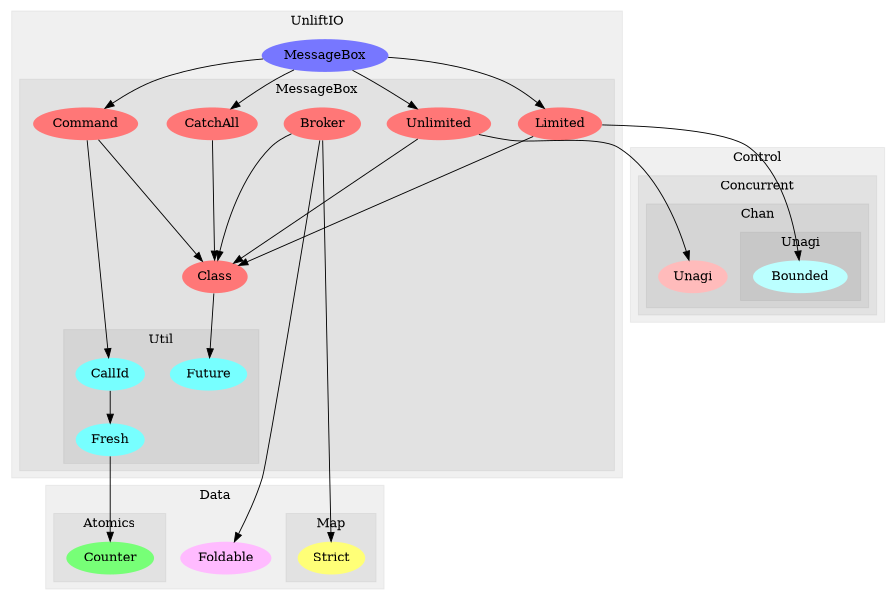 digraph G {
size="6,4";
ratio="fill";
subgraph cluster_0 {
label="Control";
color="#0000000F";
style="filled";
subgraph cluster_1 {
label="Concurrent";
color="#0000000F";
style="filled";
subgraph cluster_2 {
label="Chan";
color="#0000000F";
style="filled";
u11[label="Unagi",style="filled",fillcolor="#ffbbbb",penwidth="0"];
subgraph cluster_3 {
label="Unagi";
color="#0000000F";
style="filled";
u9[label="Bounded",style="filled",fillcolor="#bbffff",penwidth="0"];

}

}

}

}
subgraph cluster_4 {
label="Data";
color="#0000000F";
style="filled";
u13[label="Foldable",style="filled",fillcolor="#ffbbff",penwidth="0"];
subgraph cluster_5 {
label="Atomics";
color="#0000000F";
style="filled";
u7[label="Counter",style="filled",fillcolor="#77ff77",penwidth="0"];

}
subgraph cluster_6 {
label="Map";
color="#0000000F";
style="filled";
u14[label="Strict",style="filled",fillcolor="#ffff77",penwidth="0"];

}

}
subgraph cluster_7 {
label="UnliftIO";
color="#0000000F";
style="filled";
u0[label="MessageBox",style="filled",fillcolor="#7777ff",penwidth="0"];
subgraph cluster_8 {
label="MessageBox";
color="#0000000F";
style="filled";
u12[label="Broker",style="filled",fillcolor="#ff7777",penwidth="0"];
u10[label="Unlimited",style="filled",fillcolor="#ff7777",penwidth="0"];
u8[label="Limited",style="filled",fillcolor="#ff7777",penwidth="0"];
u4[label="Command",style="filled",fillcolor="#ff7777",penwidth="0"];
u3[label="Class",style="filled",fillcolor="#ff7777",penwidth="0"];
u1[label="CatchAll",style="filled",fillcolor="#ff7777",penwidth="0"];
subgraph cluster_9 {
label="Util";
color="#0000000F";
style="filled";
u6[label="Fresh",style="filled",fillcolor="#77ffff",penwidth="0"];
u5[label="CallId",style="filled",fillcolor="#77ffff",penwidth="0"];
u2[label="Future",style="filled",fillcolor="#77ffff",penwidth="0"];

}

}

}
u0 -> u1;
u0 -> u4;
u0 -> u8;
u0 -> u10;
u1 -> u3;
u3 -> u2;
u4 -> u3;
u4 -> u5;
u5 -> u6;
u6 -> u7;
u8 -> u3;
u8 -> u9;
u10 -> u3;
u10 -> u11;
u12 -> u3;
u12 -> u13;
u12 -> u14;

}
